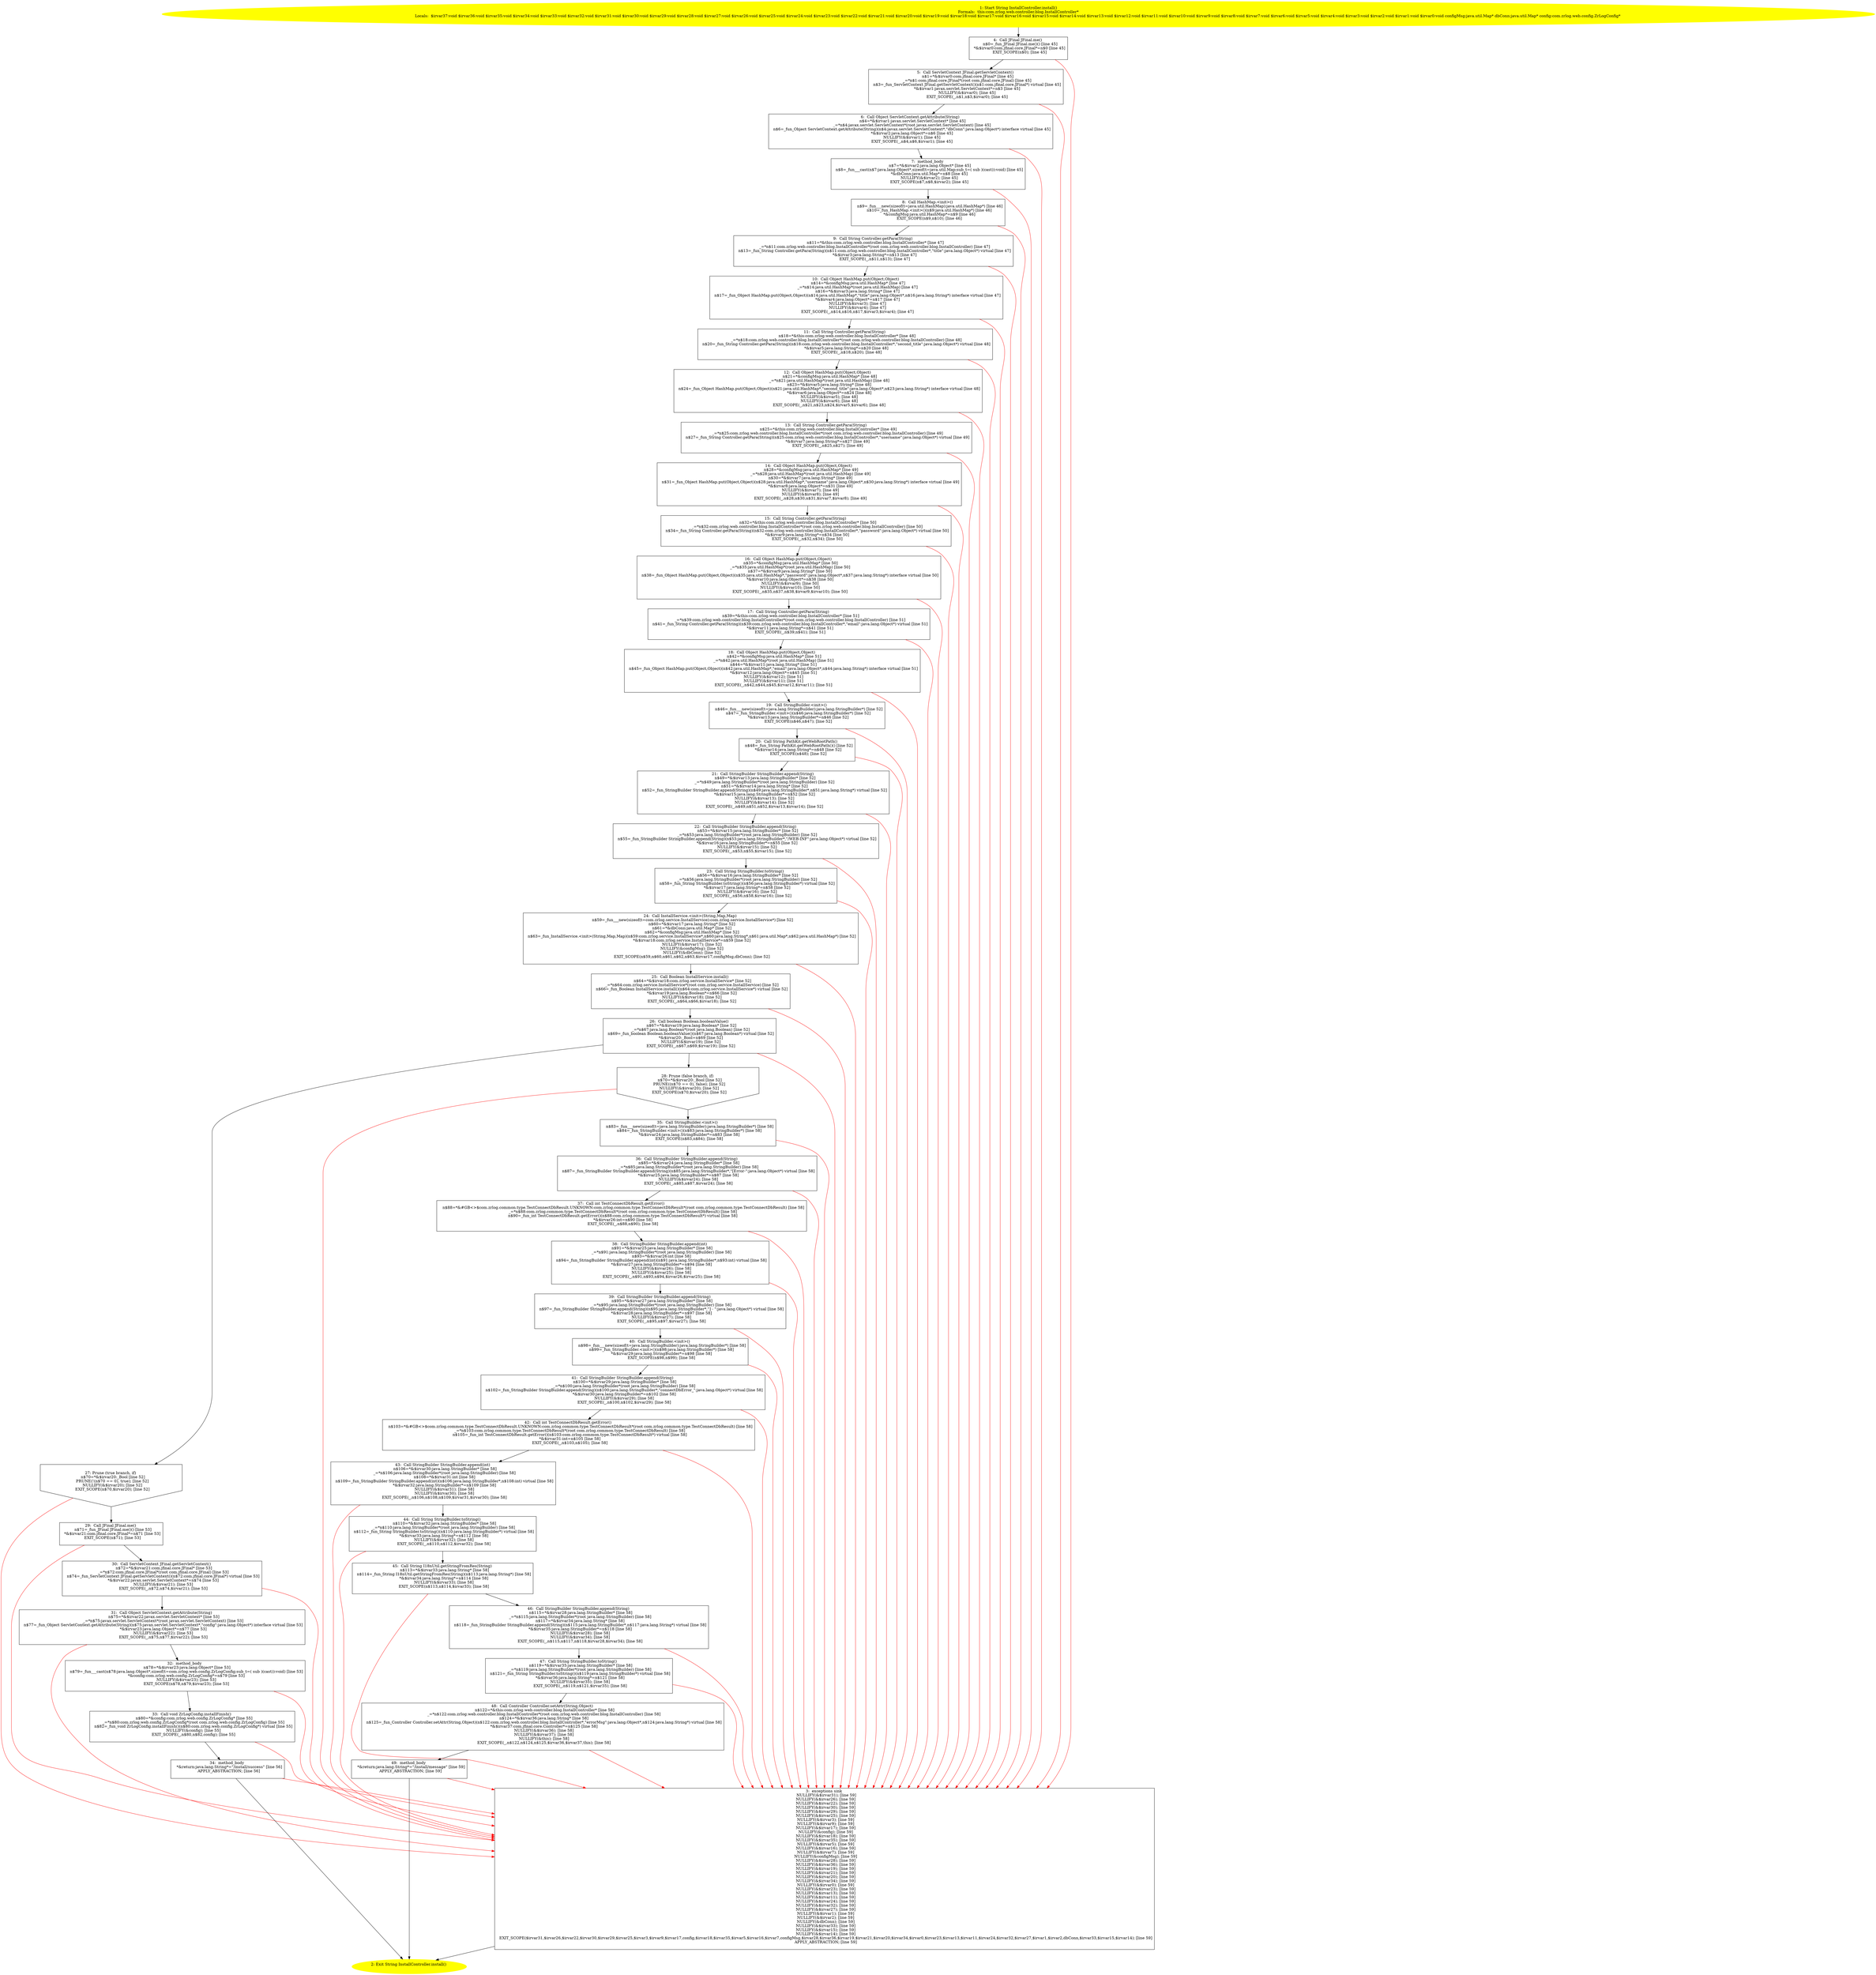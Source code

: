 /* @generated */
digraph cfg {
"com.zrlog.web.controller.blog.InstallController.install():java.lang.String.e76d3e5fa6f354d519e5ae490b0725e4_1" [label="1: Start String InstallController.install()\nFormals:  this:com.zrlog.web.controller.blog.InstallController*\nLocals:  $irvar37:void $irvar36:void $irvar35:void $irvar34:void $irvar33:void $irvar32:void $irvar31:void $irvar30:void $irvar29:void $irvar28:void $irvar27:void $irvar26:void $irvar25:void $irvar24:void $irvar23:void $irvar22:void $irvar21:void $irvar20:void $irvar19:void $irvar18:void $irvar17:void $irvar16:void $irvar15:void $irvar14:void $irvar13:void $irvar12:void $irvar11:void $irvar10:void $irvar9:void $irvar8:void $irvar7:void $irvar6:void $irvar5:void $irvar4:void $irvar3:void $irvar2:void $irvar1:void $irvar0:void configMsg:java.util.Map* dbConn:java.util.Map* config:com.zrlog.web.config.ZrLogConfig* \n  " color=yellow style=filled]
	

	 "com.zrlog.web.controller.blog.InstallController.install():java.lang.String.e76d3e5fa6f354d519e5ae490b0725e4_1" -> "com.zrlog.web.controller.blog.InstallController.install():java.lang.String.e76d3e5fa6f354d519e5ae490b0725e4_4" ;
"com.zrlog.web.controller.blog.InstallController.install():java.lang.String.e76d3e5fa6f354d519e5ae490b0725e4_2" [label="2: Exit String InstallController.install() \n  " color=yellow style=filled]
	

"com.zrlog.web.controller.blog.InstallController.install():java.lang.String.e76d3e5fa6f354d519e5ae490b0725e4_3" [label="3:  exceptions sink \n   NULLIFY(&$irvar31); [line 59]\n  NULLIFY(&$irvar26); [line 59]\n  NULLIFY(&$irvar22); [line 59]\n  NULLIFY(&$irvar30); [line 59]\n  NULLIFY(&$irvar29); [line 59]\n  NULLIFY(&$irvar25); [line 59]\n  NULLIFY(&$irvar3); [line 59]\n  NULLIFY(&$irvar9); [line 59]\n  NULLIFY(&$irvar17); [line 59]\n  NULLIFY(&config); [line 59]\n  NULLIFY(&$irvar18); [line 59]\n  NULLIFY(&$irvar35); [line 59]\n  NULLIFY(&$irvar5); [line 59]\n  NULLIFY(&$irvar16); [line 59]\n  NULLIFY(&$irvar7); [line 59]\n  NULLIFY(&configMsg); [line 59]\n  NULLIFY(&$irvar28); [line 59]\n  NULLIFY(&$irvar36); [line 59]\n  NULLIFY(&$irvar19); [line 59]\n  NULLIFY(&$irvar21); [line 59]\n  NULLIFY(&$irvar20); [line 59]\n  NULLIFY(&$irvar34); [line 59]\n  NULLIFY(&$irvar0); [line 59]\n  NULLIFY(&$irvar23); [line 59]\n  NULLIFY(&$irvar13); [line 59]\n  NULLIFY(&$irvar11); [line 59]\n  NULLIFY(&$irvar24); [line 59]\n  NULLIFY(&$irvar32); [line 59]\n  NULLIFY(&$irvar27); [line 59]\n  NULLIFY(&$irvar1); [line 59]\n  NULLIFY(&$irvar2); [line 59]\n  NULLIFY(&dbConn); [line 59]\n  NULLIFY(&$irvar33); [line 59]\n  NULLIFY(&$irvar15); [line 59]\n  NULLIFY(&$irvar14); [line 59]\n  EXIT_SCOPE($irvar31,$irvar26,$irvar22,$irvar30,$irvar29,$irvar25,$irvar3,$irvar9,$irvar17,config,$irvar18,$irvar35,$irvar5,$irvar16,$irvar7,configMsg,$irvar28,$irvar36,$irvar19,$irvar21,$irvar20,$irvar34,$irvar0,$irvar23,$irvar13,$irvar11,$irvar24,$irvar32,$irvar27,$irvar1,$irvar2,dbConn,$irvar33,$irvar15,$irvar14); [line 59]\n  APPLY_ABSTRACTION; [line 59]\n " shape="box"]
	

	 "com.zrlog.web.controller.blog.InstallController.install():java.lang.String.e76d3e5fa6f354d519e5ae490b0725e4_3" -> "com.zrlog.web.controller.blog.InstallController.install():java.lang.String.e76d3e5fa6f354d519e5ae490b0725e4_2" ;
"com.zrlog.web.controller.blog.InstallController.install():java.lang.String.e76d3e5fa6f354d519e5ae490b0725e4_4" [label="4:  Call JFinal JFinal.me() \n   n$0=_fun_JFinal JFinal.me()() [line 45]\n  *&$irvar0:com.jfinal.core.JFinal*=n$0 [line 45]\n  EXIT_SCOPE(n$0); [line 45]\n " shape="box"]
	

	 "com.zrlog.web.controller.blog.InstallController.install():java.lang.String.e76d3e5fa6f354d519e5ae490b0725e4_4" -> "com.zrlog.web.controller.blog.InstallController.install():java.lang.String.e76d3e5fa6f354d519e5ae490b0725e4_5" ;
	 "com.zrlog.web.controller.blog.InstallController.install():java.lang.String.e76d3e5fa6f354d519e5ae490b0725e4_4" -> "com.zrlog.web.controller.blog.InstallController.install():java.lang.String.e76d3e5fa6f354d519e5ae490b0725e4_3" [color="red" ];
"com.zrlog.web.controller.blog.InstallController.install():java.lang.String.e76d3e5fa6f354d519e5ae490b0725e4_5" [label="5:  Call ServletContext JFinal.getServletContext() \n   n$1=*&$irvar0:com.jfinal.core.JFinal* [line 45]\n  _=*n$1:com.jfinal.core.JFinal*(root com.jfinal.core.JFinal) [line 45]\n  n$3=_fun_ServletContext JFinal.getServletContext()(n$1:com.jfinal.core.JFinal*) virtual [line 45]\n  *&$irvar1:javax.servlet.ServletContext*=n$3 [line 45]\n  NULLIFY(&$irvar0); [line 45]\n  EXIT_SCOPE(_,n$1,n$3,$irvar0); [line 45]\n " shape="box"]
	

	 "com.zrlog.web.controller.blog.InstallController.install():java.lang.String.e76d3e5fa6f354d519e5ae490b0725e4_5" -> "com.zrlog.web.controller.blog.InstallController.install():java.lang.String.e76d3e5fa6f354d519e5ae490b0725e4_6" ;
	 "com.zrlog.web.controller.blog.InstallController.install():java.lang.String.e76d3e5fa6f354d519e5ae490b0725e4_5" -> "com.zrlog.web.controller.blog.InstallController.install():java.lang.String.e76d3e5fa6f354d519e5ae490b0725e4_3" [color="red" ];
"com.zrlog.web.controller.blog.InstallController.install():java.lang.String.e76d3e5fa6f354d519e5ae490b0725e4_6" [label="6:  Call Object ServletContext.getAttribute(String) \n   n$4=*&$irvar1:javax.servlet.ServletContext* [line 45]\n  _=*n$4:javax.servlet.ServletContext*(root javax.servlet.ServletContext) [line 45]\n  n$6=_fun_Object ServletContext.getAttribute(String)(n$4:javax.servlet.ServletContext*,\"dbConn\":java.lang.Object*) interface virtual [line 45]\n  *&$irvar2:java.lang.Object*=n$6 [line 45]\n  NULLIFY(&$irvar1); [line 45]\n  EXIT_SCOPE(_,n$4,n$6,$irvar1); [line 45]\n " shape="box"]
	

	 "com.zrlog.web.controller.blog.InstallController.install():java.lang.String.e76d3e5fa6f354d519e5ae490b0725e4_6" -> "com.zrlog.web.controller.blog.InstallController.install():java.lang.String.e76d3e5fa6f354d519e5ae490b0725e4_7" ;
	 "com.zrlog.web.controller.blog.InstallController.install():java.lang.String.e76d3e5fa6f354d519e5ae490b0725e4_6" -> "com.zrlog.web.controller.blog.InstallController.install():java.lang.String.e76d3e5fa6f354d519e5ae490b0725e4_3" [color="red" ];
"com.zrlog.web.controller.blog.InstallController.install():java.lang.String.e76d3e5fa6f354d519e5ae490b0725e4_7" [label="7:  method_body \n   n$7=*&$irvar2:java.lang.Object* [line 45]\n  n$8=_fun___cast(n$7:java.lang.Object*,sizeof(t=java.util.Map;sub_t=( sub )(cast)):void) [line 45]\n  *&dbConn:java.util.Map*=n$8 [line 45]\n  NULLIFY(&$irvar2); [line 45]\n  EXIT_SCOPE(n$7,n$8,$irvar2); [line 45]\n " shape="box"]
	

	 "com.zrlog.web.controller.blog.InstallController.install():java.lang.String.e76d3e5fa6f354d519e5ae490b0725e4_7" -> "com.zrlog.web.controller.blog.InstallController.install():java.lang.String.e76d3e5fa6f354d519e5ae490b0725e4_8" ;
	 "com.zrlog.web.controller.blog.InstallController.install():java.lang.String.e76d3e5fa6f354d519e5ae490b0725e4_7" -> "com.zrlog.web.controller.blog.InstallController.install():java.lang.String.e76d3e5fa6f354d519e5ae490b0725e4_3" [color="red" ];
"com.zrlog.web.controller.blog.InstallController.install():java.lang.String.e76d3e5fa6f354d519e5ae490b0725e4_8" [label="8:  Call HashMap.<init>() \n   n$9=_fun___new(sizeof(t=java.util.HashMap):java.util.HashMap*) [line 46]\n  n$10=_fun_HashMap.<init>()(n$9:java.util.HashMap*) [line 46]\n  *&configMsg:java.util.HashMap*=n$9 [line 46]\n  EXIT_SCOPE(n$9,n$10); [line 46]\n " shape="box"]
	

	 "com.zrlog.web.controller.blog.InstallController.install():java.lang.String.e76d3e5fa6f354d519e5ae490b0725e4_8" -> "com.zrlog.web.controller.blog.InstallController.install():java.lang.String.e76d3e5fa6f354d519e5ae490b0725e4_9" ;
	 "com.zrlog.web.controller.blog.InstallController.install():java.lang.String.e76d3e5fa6f354d519e5ae490b0725e4_8" -> "com.zrlog.web.controller.blog.InstallController.install():java.lang.String.e76d3e5fa6f354d519e5ae490b0725e4_3" [color="red" ];
"com.zrlog.web.controller.blog.InstallController.install():java.lang.String.e76d3e5fa6f354d519e5ae490b0725e4_9" [label="9:  Call String Controller.getPara(String) \n   n$11=*&this:com.zrlog.web.controller.blog.InstallController* [line 47]\n  _=*n$11:com.zrlog.web.controller.blog.InstallController*(root com.zrlog.web.controller.blog.InstallController) [line 47]\n  n$13=_fun_String Controller.getPara(String)(n$11:com.zrlog.web.controller.blog.InstallController*,\"title\":java.lang.Object*) virtual [line 47]\n  *&$irvar3:java.lang.String*=n$13 [line 47]\n  EXIT_SCOPE(_,n$11,n$13); [line 47]\n " shape="box"]
	

	 "com.zrlog.web.controller.blog.InstallController.install():java.lang.String.e76d3e5fa6f354d519e5ae490b0725e4_9" -> "com.zrlog.web.controller.blog.InstallController.install():java.lang.String.e76d3e5fa6f354d519e5ae490b0725e4_10" ;
	 "com.zrlog.web.controller.blog.InstallController.install():java.lang.String.e76d3e5fa6f354d519e5ae490b0725e4_9" -> "com.zrlog.web.controller.blog.InstallController.install():java.lang.String.e76d3e5fa6f354d519e5ae490b0725e4_3" [color="red" ];
"com.zrlog.web.controller.blog.InstallController.install():java.lang.String.e76d3e5fa6f354d519e5ae490b0725e4_10" [label="10:  Call Object HashMap.put(Object,Object) \n   n$14=*&configMsg:java.util.HashMap* [line 47]\n  _=*n$14:java.util.HashMap*(root java.util.HashMap) [line 47]\n  n$16=*&$irvar3:java.lang.String* [line 47]\n  n$17=_fun_Object HashMap.put(Object,Object)(n$14:java.util.HashMap*,\"title\":java.lang.Object*,n$16:java.lang.String*) interface virtual [line 47]\n  *&$irvar4:java.lang.Object*=n$17 [line 47]\n  NULLIFY(&$irvar3); [line 47]\n  NULLIFY(&$irvar4); [line 47]\n  EXIT_SCOPE(_,n$14,n$16,n$17,$irvar3,$irvar4); [line 47]\n " shape="box"]
	

	 "com.zrlog.web.controller.blog.InstallController.install():java.lang.String.e76d3e5fa6f354d519e5ae490b0725e4_10" -> "com.zrlog.web.controller.blog.InstallController.install():java.lang.String.e76d3e5fa6f354d519e5ae490b0725e4_11" ;
	 "com.zrlog.web.controller.blog.InstallController.install():java.lang.String.e76d3e5fa6f354d519e5ae490b0725e4_10" -> "com.zrlog.web.controller.blog.InstallController.install():java.lang.String.e76d3e5fa6f354d519e5ae490b0725e4_3" [color="red" ];
"com.zrlog.web.controller.blog.InstallController.install():java.lang.String.e76d3e5fa6f354d519e5ae490b0725e4_11" [label="11:  Call String Controller.getPara(String) \n   n$18=*&this:com.zrlog.web.controller.blog.InstallController* [line 48]\n  _=*n$18:com.zrlog.web.controller.blog.InstallController*(root com.zrlog.web.controller.blog.InstallController) [line 48]\n  n$20=_fun_String Controller.getPara(String)(n$18:com.zrlog.web.controller.blog.InstallController*,\"second_title\":java.lang.Object*) virtual [line 48]\n  *&$irvar5:java.lang.String*=n$20 [line 48]\n  EXIT_SCOPE(_,n$18,n$20); [line 48]\n " shape="box"]
	

	 "com.zrlog.web.controller.blog.InstallController.install():java.lang.String.e76d3e5fa6f354d519e5ae490b0725e4_11" -> "com.zrlog.web.controller.blog.InstallController.install():java.lang.String.e76d3e5fa6f354d519e5ae490b0725e4_12" ;
	 "com.zrlog.web.controller.blog.InstallController.install():java.lang.String.e76d3e5fa6f354d519e5ae490b0725e4_11" -> "com.zrlog.web.controller.blog.InstallController.install():java.lang.String.e76d3e5fa6f354d519e5ae490b0725e4_3" [color="red" ];
"com.zrlog.web.controller.blog.InstallController.install():java.lang.String.e76d3e5fa6f354d519e5ae490b0725e4_12" [label="12:  Call Object HashMap.put(Object,Object) \n   n$21=*&configMsg:java.util.HashMap* [line 48]\n  _=*n$21:java.util.HashMap*(root java.util.HashMap) [line 48]\n  n$23=*&$irvar5:java.lang.String* [line 48]\n  n$24=_fun_Object HashMap.put(Object,Object)(n$21:java.util.HashMap*,\"second_title\":java.lang.Object*,n$23:java.lang.String*) interface virtual [line 48]\n  *&$irvar6:java.lang.Object*=n$24 [line 48]\n  NULLIFY(&$irvar5); [line 48]\n  NULLIFY(&$irvar6); [line 48]\n  EXIT_SCOPE(_,n$21,n$23,n$24,$irvar5,$irvar6); [line 48]\n " shape="box"]
	

	 "com.zrlog.web.controller.blog.InstallController.install():java.lang.String.e76d3e5fa6f354d519e5ae490b0725e4_12" -> "com.zrlog.web.controller.blog.InstallController.install():java.lang.String.e76d3e5fa6f354d519e5ae490b0725e4_13" ;
	 "com.zrlog.web.controller.blog.InstallController.install():java.lang.String.e76d3e5fa6f354d519e5ae490b0725e4_12" -> "com.zrlog.web.controller.blog.InstallController.install():java.lang.String.e76d3e5fa6f354d519e5ae490b0725e4_3" [color="red" ];
"com.zrlog.web.controller.blog.InstallController.install():java.lang.String.e76d3e5fa6f354d519e5ae490b0725e4_13" [label="13:  Call String Controller.getPara(String) \n   n$25=*&this:com.zrlog.web.controller.blog.InstallController* [line 49]\n  _=*n$25:com.zrlog.web.controller.blog.InstallController*(root com.zrlog.web.controller.blog.InstallController) [line 49]\n  n$27=_fun_String Controller.getPara(String)(n$25:com.zrlog.web.controller.blog.InstallController*,\"username\":java.lang.Object*) virtual [line 49]\n  *&$irvar7:java.lang.String*=n$27 [line 49]\n  EXIT_SCOPE(_,n$25,n$27); [line 49]\n " shape="box"]
	

	 "com.zrlog.web.controller.blog.InstallController.install():java.lang.String.e76d3e5fa6f354d519e5ae490b0725e4_13" -> "com.zrlog.web.controller.blog.InstallController.install():java.lang.String.e76d3e5fa6f354d519e5ae490b0725e4_14" ;
	 "com.zrlog.web.controller.blog.InstallController.install():java.lang.String.e76d3e5fa6f354d519e5ae490b0725e4_13" -> "com.zrlog.web.controller.blog.InstallController.install():java.lang.String.e76d3e5fa6f354d519e5ae490b0725e4_3" [color="red" ];
"com.zrlog.web.controller.blog.InstallController.install():java.lang.String.e76d3e5fa6f354d519e5ae490b0725e4_14" [label="14:  Call Object HashMap.put(Object,Object) \n   n$28=*&configMsg:java.util.HashMap* [line 49]\n  _=*n$28:java.util.HashMap*(root java.util.HashMap) [line 49]\n  n$30=*&$irvar7:java.lang.String* [line 49]\n  n$31=_fun_Object HashMap.put(Object,Object)(n$28:java.util.HashMap*,\"username\":java.lang.Object*,n$30:java.lang.String*) interface virtual [line 49]\n  *&$irvar8:java.lang.Object*=n$31 [line 49]\n  NULLIFY(&$irvar7); [line 49]\n  NULLIFY(&$irvar8); [line 49]\n  EXIT_SCOPE(_,n$28,n$30,n$31,$irvar7,$irvar8); [line 49]\n " shape="box"]
	

	 "com.zrlog.web.controller.blog.InstallController.install():java.lang.String.e76d3e5fa6f354d519e5ae490b0725e4_14" -> "com.zrlog.web.controller.blog.InstallController.install():java.lang.String.e76d3e5fa6f354d519e5ae490b0725e4_15" ;
	 "com.zrlog.web.controller.blog.InstallController.install():java.lang.String.e76d3e5fa6f354d519e5ae490b0725e4_14" -> "com.zrlog.web.controller.blog.InstallController.install():java.lang.String.e76d3e5fa6f354d519e5ae490b0725e4_3" [color="red" ];
"com.zrlog.web.controller.blog.InstallController.install():java.lang.String.e76d3e5fa6f354d519e5ae490b0725e4_15" [label="15:  Call String Controller.getPara(String) \n   n$32=*&this:com.zrlog.web.controller.blog.InstallController* [line 50]\n  _=*n$32:com.zrlog.web.controller.blog.InstallController*(root com.zrlog.web.controller.blog.InstallController) [line 50]\n  n$34=_fun_String Controller.getPara(String)(n$32:com.zrlog.web.controller.blog.InstallController*,\"password\":java.lang.Object*) virtual [line 50]\n  *&$irvar9:java.lang.String*=n$34 [line 50]\n  EXIT_SCOPE(_,n$32,n$34); [line 50]\n " shape="box"]
	

	 "com.zrlog.web.controller.blog.InstallController.install():java.lang.String.e76d3e5fa6f354d519e5ae490b0725e4_15" -> "com.zrlog.web.controller.blog.InstallController.install():java.lang.String.e76d3e5fa6f354d519e5ae490b0725e4_16" ;
	 "com.zrlog.web.controller.blog.InstallController.install():java.lang.String.e76d3e5fa6f354d519e5ae490b0725e4_15" -> "com.zrlog.web.controller.blog.InstallController.install():java.lang.String.e76d3e5fa6f354d519e5ae490b0725e4_3" [color="red" ];
"com.zrlog.web.controller.blog.InstallController.install():java.lang.String.e76d3e5fa6f354d519e5ae490b0725e4_16" [label="16:  Call Object HashMap.put(Object,Object) \n   n$35=*&configMsg:java.util.HashMap* [line 50]\n  _=*n$35:java.util.HashMap*(root java.util.HashMap) [line 50]\n  n$37=*&$irvar9:java.lang.String* [line 50]\n  n$38=_fun_Object HashMap.put(Object,Object)(n$35:java.util.HashMap*,\"password\":java.lang.Object*,n$37:java.lang.String*) interface virtual [line 50]\n  *&$irvar10:java.lang.Object*=n$38 [line 50]\n  NULLIFY(&$irvar9); [line 50]\n  NULLIFY(&$irvar10); [line 50]\n  EXIT_SCOPE(_,n$35,n$37,n$38,$irvar9,$irvar10); [line 50]\n " shape="box"]
	

	 "com.zrlog.web.controller.blog.InstallController.install():java.lang.String.e76d3e5fa6f354d519e5ae490b0725e4_16" -> "com.zrlog.web.controller.blog.InstallController.install():java.lang.String.e76d3e5fa6f354d519e5ae490b0725e4_17" ;
	 "com.zrlog.web.controller.blog.InstallController.install():java.lang.String.e76d3e5fa6f354d519e5ae490b0725e4_16" -> "com.zrlog.web.controller.blog.InstallController.install():java.lang.String.e76d3e5fa6f354d519e5ae490b0725e4_3" [color="red" ];
"com.zrlog.web.controller.blog.InstallController.install():java.lang.String.e76d3e5fa6f354d519e5ae490b0725e4_17" [label="17:  Call String Controller.getPara(String) \n   n$39=*&this:com.zrlog.web.controller.blog.InstallController* [line 51]\n  _=*n$39:com.zrlog.web.controller.blog.InstallController*(root com.zrlog.web.controller.blog.InstallController) [line 51]\n  n$41=_fun_String Controller.getPara(String)(n$39:com.zrlog.web.controller.blog.InstallController*,\"email\":java.lang.Object*) virtual [line 51]\n  *&$irvar11:java.lang.String*=n$41 [line 51]\n  EXIT_SCOPE(_,n$39,n$41); [line 51]\n " shape="box"]
	

	 "com.zrlog.web.controller.blog.InstallController.install():java.lang.String.e76d3e5fa6f354d519e5ae490b0725e4_17" -> "com.zrlog.web.controller.blog.InstallController.install():java.lang.String.e76d3e5fa6f354d519e5ae490b0725e4_18" ;
	 "com.zrlog.web.controller.blog.InstallController.install():java.lang.String.e76d3e5fa6f354d519e5ae490b0725e4_17" -> "com.zrlog.web.controller.blog.InstallController.install():java.lang.String.e76d3e5fa6f354d519e5ae490b0725e4_3" [color="red" ];
"com.zrlog.web.controller.blog.InstallController.install():java.lang.String.e76d3e5fa6f354d519e5ae490b0725e4_18" [label="18:  Call Object HashMap.put(Object,Object) \n   n$42=*&configMsg:java.util.HashMap* [line 51]\n  _=*n$42:java.util.HashMap*(root java.util.HashMap) [line 51]\n  n$44=*&$irvar11:java.lang.String* [line 51]\n  n$45=_fun_Object HashMap.put(Object,Object)(n$42:java.util.HashMap*,\"email\":java.lang.Object*,n$44:java.lang.String*) interface virtual [line 51]\n  *&$irvar12:java.lang.Object*=n$45 [line 51]\n  NULLIFY(&$irvar12); [line 51]\n  NULLIFY(&$irvar11); [line 51]\n  EXIT_SCOPE(_,n$42,n$44,n$45,$irvar12,$irvar11); [line 51]\n " shape="box"]
	

	 "com.zrlog.web.controller.blog.InstallController.install():java.lang.String.e76d3e5fa6f354d519e5ae490b0725e4_18" -> "com.zrlog.web.controller.blog.InstallController.install():java.lang.String.e76d3e5fa6f354d519e5ae490b0725e4_19" ;
	 "com.zrlog.web.controller.blog.InstallController.install():java.lang.String.e76d3e5fa6f354d519e5ae490b0725e4_18" -> "com.zrlog.web.controller.blog.InstallController.install():java.lang.String.e76d3e5fa6f354d519e5ae490b0725e4_3" [color="red" ];
"com.zrlog.web.controller.blog.InstallController.install():java.lang.String.e76d3e5fa6f354d519e5ae490b0725e4_19" [label="19:  Call StringBuilder.<init>() \n   n$46=_fun___new(sizeof(t=java.lang.StringBuilder):java.lang.StringBuilder*) [line 52]\n  n$47=_fun_StringBuilder.<init>()(n$46:java.lang.StringBuilder*) [line 52]\n  *&$irvar13:java.lang.StringBuilder*=n$46 [line 52]\n  EXIT_SCOPE(n$46,n$47); [line 52]\n " shape="box"]
	

	 "com.zrlog.web.controller.blog.InstallController.install():java.lang.String.e76d3e5fa6f354d519e5ae490b0725e4_19" -> "com.zrlog.web.controller.blog.InstallController.install():java.lang.String.e76d3e5fa6f354d519e5ae490b0725e4_20" ;
	 "com.zrlog.web.controller.blog.InstallController.install():java.lang.String.e76d3e5fa6f354d519e5ae490b0725e4_19" -> "com.zrlog.web.controller.blog.InstallController.install():java.lang.String.e76d3e5fa6f354d519e5ae490b0725e4_3" [color="red" ];
"com.zrlog.web.controller.blog.InstallController.install():java.lang.String.e76d3e5fa6f354d519e5ae490b0725e4_20" [label="20:  Call String PathKit.getWebRootPath() \n   n$48=_fun_String PathKit.getWebRootPath()() [line 52]\n  *&$irvar14:java.lang.String*=n$48 [line 52]\n  EXIT_SCOPE(n$48); [line 52]\n " shape="box"]
	

	 "com.zrlog.web.controller.blog.InstallController.install():java.lang.String.e76d3e5fa6f354d519e5ae490b0725e4_20" -> "com.zrlog.web.controller.blog.InstallController.install():java.lang.String.e76d3e5fa6f354d519e5ae490b0725e4_21" ;
	 "com.zrlog.web.controller.blog.InstallController.install():java.lang.String.e76d3e5fa6f354d519e5ae490b0725e4_20" -> "com.zrlog.web.controller.blog.InstallController.install():java.lang.String.e76d3e5fa6f354d519e5ae490b0725e4_3" [color="red" ];
"com.zrlog.web.controller.blog.InstallController.install():java.lang.String.e76d3e5fa6f354d519e5ae490b0725e4_21" [label="21:  Call StringBuilder StringBuilder.append(String) \n   n$49=*&$irvar13:java.lang.StringBuilder* [line 52]\n  _=*n$49:java.lang.StringBuilder*(root java.lang.StringBuilder) [line 52]\n  n$51=*&$irvar14:java.lang.String* [line 52]\n  n$52=_fun_StringBuilder StringBuilder.append(String)(n$49:java.lang.StringBuilder*,n$51:java.lang.String*) virtual [line 52]\n  *&$irvar15:java.lang.StringBuilder*=n$52 [line 52]\n  NULLIFY(&$irvar13); [line 52]\n  NULLIFY(&$irvar14); [line 52]\n  EXIT_SCOPE(_,n$49,n$51,n$52,$irvar13,$irvar14); [line 52]\n " shape="box"]
	

	 "com.zrlog.web.controller.blog.InstallController.install():java.lang.String.e76d3e5fa6f354d519e5ae490b0725e4_21" -> "com.zrlog.web.controller.blog.InstallController.install():java.lang.String.e76d3e5fa6f354d519e5ae490b0725e4_22" ;
	 "com.zrlog.web.controller.blog.InstallController.install():java.lang.String.e76d3e5fa6f354d519e5ae490b0725e4_21" -> "com.zrlog.web.controller.blog.InstallController.install():java.lang.String.e76d3e5fa6f354d519e5ae490b0725e4_3" [color="red" ];
"com.zrlog.web.controller.blog.InstallController.install():java.lang.String.e76d3e5fa6f354d519e5ae490b0725e4_22" [label="22:  Call StringBuilder StringBuilder.append(String) \n   n$53=*&$irvar15:java.lang.StringBuilder* [line 52]\n  _=*n$53:java.lang.StringBuilder*(root java.lang.StringBuilder) [line 52]\n  n$55=_fun_StringBuilder StringBuilder.append(String)(n$53:java.lang.StringBuilder*,\"/WEB-INF\":java.lang.Object*) virtual [line 52]\n  *&$irvar16:java.lang.StringBuilder*=n$55 [line 52]\n  NULLIFY(&$irvar15); [line 52]\n  EXIT_SCOPE(_,n$53,n$55,$irvar15); [line 52]\n " shape="box"]
	

	 "com.zrlog.web.controller.blog.InstallController.install():java.lang.String.e76d3e5fa6f354d519e5ae490b0725e4_22" -> "com.zrlog.web.controller.blog.InstallController.install():java.lang.String.e76d3e5fa6f354d519e5ae490b0725e4_23" ;
	 "com.zrlog.web.controller.blog.InstallController.install():java.lang.String.e76d3e5fa6f354d519e5ae490b0725e4_22" -> "com.zrlog.web.controller.blog.InstallController.install():java.lang.String.e76d3e5fa6f354d519e5ae490b0725e4_3" [color="red" ];
"com.zrlog.web.controller.blog.InstallController.install():java.lang.String.e76d3e5fa6f354d519e5ae490b0725e4_23" [label="23:  Call String StringBuilder.toString() \n   n$56=*&$irvar16:java.lang.StringBuilder* [line 52]\n  _=*n$56:java.lang.StringBuilder*(root java.lang.StringBuilder) [line 52]\n  n$58=_fun_String StringBuilder.toString()(n$56:java.lang.StringBuilder*) virtual [line 52]\n  *&$irvar17:java.lang.String*=n$58 [line 52]\n  NULLIFY(&$irvar16); [line 52]\n  EXIT_SCOPE(_,n$56,n$58,$irvar16); [line 52]\n " shape="box"]
	

	 "com.zrlog.web.controller.blog.InstallController.install():java.lang.String.e76d3e5fa6f354d519e5ae490b0725e4_23" -> "com.zrlog.web.controller.blog.InstallController.install():java.lang.String.e76d3e5fa6f354d519e5ae490b0725e4_24" ;
	 "com.zrlog.web.controller.blog.InstallController.install():java.lang.String.e76d3e5fa6f354d519e5ae490b0725e4_23" -> "com.zrlog.web.controller.blog.InstallController.install():java.lang.String.e76d3e5fa6f354d519e5ae490b0725e4_3" [color="red" ];
"com.zrlog.web.controller.blog.InstallController.install():java.lang.String.e76d3e5fa6f354d519e5ae490b0725e4_24" [label="24:  Call InstallService.<init>(String,Map,Map) \n   n$59=_fun___new(sizeof(t=com.zrlog.service.InstallService):com.zrlog.service.InstallService*) [line 52]\n  n$60=*&$irvar17:java.lang.String* [line 52]\n  n$61=*&dbConn:java.util.Map* [line 52]\n  n$62=*&configMsg:java.util.HashMap* [line 52]\n  n$63=_fun_InstallService.<init>(String,Map,Map)(n$59:com.zrlog.service.InstallService*,n$60:java.lang.String*,n$61:java.util.Map*,n$62:java.util.HashMap*) [line 52]\n  *&$irvar18:com.zrlog.service.InstallService*=n$59 [line 52]\n  NULLIFY(&$irvar17); [line 52]\n  NULLIFY(&configMsg); [line 52]\n  NULLIFY(&dbConn); [line 52]\n  EXIT_SCOPE(n$59,n$60,n$61,n$62,n$63,$irvar17,configMsg,dbConn); [line 52]\n " shape="box"]
	

	 "com.zrlog.web.controller.blog.InstallController.install():java.lang.String.e76d3e5fa6f354d519e5ae490b0725e4_24" -> "com.zrlog.web.controller.blog.InstallController.install():java.lang.String.e76d3e5fa6f354d519e5ae490b0725e4_25" ;
	 "com.zrlog.web.controller.blog.InstallController.install():java.lang.String.e76d3e5fa6f354d519e5ae490b0725e4_24" -> "com.zrlog.web.controller.blog.InstallController.install():java.lang.String.e76d3e5fa6f354d519e5ae490b0725e4_3" [color="red" ];
"com.zrlog.web.controller.blog.InstallController.install():java.lang.String.e76d3e5fa6f354d519e5ae490b0725e4_25" [label="25:  Call Boolean InstallService.install() \n   n$64=*&$irvar18:com.zrlog.service.InstallService* [line 52]\n  _=*n$64:com.zrlog.service.InstallService*(root com.zrlog.service.InstallService) [line 52]\n  n$66=_fun_Boolean InstallService.install()(n$64:com.zrlog.service.InstallService*) virtual [line 52]\n  *&$irvar19:java.lang.Boolean*=n$66 [line 52]\n  NULLIFY(&$irvar18); [line 52]\n  EXIT_SCOPE(_,n$64,n$66,$irvar18); [line 52]\n " shape="box"]
	

	 "com.zrlog.web.controller.blog.InstallController.install():java.lang.String.e76d3e5fa6f354d519e5ae490b0725e4_25" -> "com.zrlog.web.controller.blog.InstallController.install():java.lang.String.e76d3e5fa6f354d519e5ae490b0725e4_26" ;
	 "com.zrlog.web.controller.blog.InstallController.install():java.lang.String.e76d3e5fa6f354d519e5ae490b0725e4_25" -> "com.zrlog.web.controller.blog.InstallController.install():java.lang.String.e76d3e5fa6f354d519e5ae490b0725e4_3" [color="red" ];
"com.zrlog.web.controller.blog.InstallController.install():java.lang.String.e76d3e5fa6f354d519e5ae490b0725e4_26" [label="26:  Call boolean Boolean.booleanValue() \n   n$67=*&$irvar19:java.lang.Boolean* [line 52]\n  _=*n$67:java.lang.Boolean*(root java.lang.Boolean) [line 52]\n  n$69=_fun_boolean Boolean.booleanValue()(n$67:java.lang.Boolean*) virtual [line 52]\n  *&$irvar20:_Bool=n$69 [line 52]\n  NULLIFY(&$irvar19); [line 52]\n  EXIT_SCOPE(_,n$67,n$69,$irvar19); [line 52]\n " shape="box"]
	

	 "com.zrlog.web.controller.blog.InstallController.install():java.lang.String.e76d3e5fa6f354d519e5ae490b0725e4_26" -> "com.zrlog.web.controller.blog.InstallController.install():java.lang.String.e76d3e5fa6f354d519e5ae490b0725e4_27" ;
	 "com.zrlog.web.controller.blog.InstallController.install():java.lang.String.e76d3e5fa6f354d519e5ae490b0725e4_26" -> "com.zrlog.web.controller.blog.InstallController.install():java.lang.String.e76d3e5fa6f354d519e5ae490b0725e4_28" ;
	 "com.zrlog.web.controller.blog.InstallController.install():java.lang.String.e76d3e5fa6f354d519e5ae490b0725e4_26" -> "com.zrlog.web.controller.blog.InstallController.install():java.lang.String.e76d3e5fa6f354d519e5ae490b0725e4_3" [color="red" ];
"com.zrlog.web.controller.blog.InstallController.install():java.lang.String.e76d3e5fa6f354d519e5ae490b0725e4_27" [label="27: Prune (true branch, if) \n   n$70=*&$irvar20:_Bool [line 52]\n  PRUNE(!(n$70 == 0), true); [line 52]\n  NULLIFY(&$irvar20); [line 52]\n  EXIT_SCOPE(n$70,$irvar20); [line 52]\n " shape="invhouse"]
	

	 "com.zrlog.web.controller.blog.InstallController.install():java.lang.String.e76d3e5fa6f354d519e5ae490b0725e4_27" -> "com.zrlog.web.controller.blog.InstallController.install():java.lang.String.e76d3e5fa6f354d519e5ae490b0725e4_29" ;
	 "com.zrlog.web.controller.blog.InstallController.install():java.lang.String.e76d3e5fa6f354d519e5ae490b0725e4_27" -> "com.zrlog.web.controller.blog.InstallController.install():java.lang.String.e76d3e5fa6f354d519e5ae490b0725e4_3" [color="red" ];
"com.zrlog.web.controller.blog.InstallController.install():java.lang.String.e76d3e5fa6f354d519e5ae490b0725e4_28" [label="28: Prune (false branch, if) \n   n$70=*&$irvar20:_Bool [line 52]\n  PRUNE((n$70 == 0), false); [line 52]\n  NULLIFY(&$irvar20); [line 52]\n  EXIT_SCOPE(n$70,$irvar20); [line 52]\n " shape="invhouse"]
	

	 "com.zrlog.web.controller.blog.InstallController.install():java.lang.String.e76d3e5fa6f354d519e5ae490b0725e4_28" -> "com.zrlog.web.controller.blog.InstallController.install():java.lang.String.e76d3e5fa6f354d519e5ae490b0725e4_35" ;
	 "com.zrlog.web.controller.blog.InstallController.install():java.lang.String.e76d3e5fa6f354d519e5ae490b0725e4_28" -> "com.zrlog.web.controller.blog.InstallController.install():java.lang.String.e76d3e5fa6f354d519e5ae490b0725e4_3" [color="red" ];
"com.zrlog.web.controller.blog.InstallController.install():java.lang.String.e76d3e5fa6f354d519e5ae490b0725e4_29" [label="29:  Call JFinal JFinal.me() \n   n$71=_fun_JFinal JFinal.me()() [line 53]\n  *&$irvar21:com.jfinal.core.JFinal*=n$71 [line 53]\n  EXIT_SCOPE(n$71); [line 53]\n " shape="box"]
	

	 "com.zrlog.web.controller.blog.InstallController.install():java.lang.String.e76d3e5fa6f354d519e5ae490b0725e4_29" -> "com.zrlog.web.controller.blog.InstallController.install():java.lang.String.e76d3e5fa6f354d519e5ae490b0725e4_30" ;
	 "com.zrlog.web.controller.blog.InstallController.install():java.lang.String.e76d3e5fa6f354d519e5ae490b0725e4_29" -> "com.zrlog.web.controller.blog.InstallController.install():java.lang.String.e76d3e5fa6f354d519e5ae490b0725e4_3" [color="red" ];
"com.zrlog.web.controller.blog.InstallController.install():java.lang.String.e76d3e5fa6f354d519e5ae490b0725e4_30" [label="30:  Call ServletContext JFinal.getServletContext() \n   n$72=*&$irvar21:com.jfinal.core.JFinal* [line 53]\n  _=*n$72:com.jfinal.core.JFinal*(root com.jfinal.core.JFinal) [line 53]\n  n$74=_fun_ServletContext JFinal.getServletContext()(n$72:com.jfinal.core.JFinal*) virtual [line 53]\n  *&$irvar22:javax.servlet.ServletContext*=n$74 [line 53]\n  NULLIFY(&$irvar21); [line 53]\n  EXIT_SCOPE(_,n$72,n$74,$irvar21); [line 53]\n " shape="box"]
	

	 "com.zrlog.web.controller.blog.InstallController.install():java.lang.String.e76d3e5fa6f354d519e5ae490b0725e4_30" -> "com.zrlog.web.controller.blog.InstallController.install():java.lang.String.e76d3e5fa6f354d519e5ae490b0725e4_31" ;
	 "com.zrlog.web.controller.blog.InstallController.install():java.lang.String.e76d3e5fa6f354d519e5ae490b0725e4_30" -> "com.zrlog.web.controller.blog.InstallController.install():java.lang.String.e76d3e5fa6f354d519e5ae490b0725e4_3" [color="red" ];
"com.zrlog.web.controller.blog.InstallController.install():java.lang.String.e76d3e5fa6f354d519e5ae490b0725e4_31" [label="31:  Call Object ServletContext.getAttribute(String) \n   n$75=*&$irvar22:javax.servlet.ServletContext* [line 53]\n  _=*n$75:javax.servlet.ServletContext*(root javax.servlet.ServletContext) [line 53]\n  n$77=_fun_Object ServletContext.getAttribute(String)(n$75:javax.servlet.ServletContext*,\"config\":java.lang.Object*) interface virtual [line 53]\n  *&$irvar23:java.lang.Object*=n$77 [line 53]\n  NULLIFY(&$irvar22); [line 53]\n  EXIT_SCOPE(_,n$75,n$77,$irvar22); [line 53]\n " shape="box"]
	

	 "com.zrlog.web.controller.blog.InstallController.install():java.lang.String.e76d3e5fa6f354d519e5ae490b0725e4_31" -> "com.zrlog.web.controller.blog.InstallController.install():java.lang.String.e76d3e5fa6f354d519e5ae490b0725e4_32" ;
	 "com.zrlog.web.controller.blog.InstallController.install():java.lang.String.e76d3e5fa6f354d519e5ae490b0725e4_31" -> "com.zrlog.web.controller.blog.InstallController.install():java.lang.String.e76d3e5fa6f354d519e5ae490b0725e4_3" [color="red" ];
"com.zrlog.web.controller.blog.InstallController.install():java.lang.String.e76d3e5fa6f354d519e5ae490b0725e4_32" [label="32:  method_body \n   n$78=*&$irvar23:java.lang.Object* [line 53]\n  n$79=_fun___cast(n$78:java.lang.Object*,sizeof(t=com.zrlog.web.config.ZrLogConfig;sub_t=( sub )(cast)):void) [line 53]\n  *&config:com.zrlog.web.config.ZrLogConfig*=n$79 [line 53]\n  NULLIFY(&$irvar23); [line 53]\n  EXIT_SCOPE(n$78,n$79,$irvar23); [line 53]\n " shape="box"]
	

	 "com.zrlog.web.controller.blog.InstallController.install():java.lang.String.e76d3e5fa6f354d519e5ae490b0725e4_32" -> "com.zrlog.web.controller.blog.InstallController.install():java.lang.String.e76d3e5fa6f354d519e5ae490b0725e4_33" ;
	 "com.zrlog.web.controller.blog.InstallController.install():java.lang.String.e76d3e5fa6f354d519e5ae490b0725e4_32" -> "com.zrlog.web.controller.blog.InstallController.install():java.lang.String.e76d3e5fa6f354d519e5ae490b0725e4_3" [color="red" ];
"com.zrlog.web.controller.blog.InstallController.install():java.lang.String.e76d3e5fa6f354d519e5ae490b0725e4_33" [label="33:  Call void ZrLogConfig.installFinish() \n   n$80=*&config:com.zrlog.web.config.ZrLogConfig* [line 55]\n  _=*n$80:com.zrlog.web.config.ZrLogConfig*(root com.zrlog.web.config.ZrLogConfig) [line 55]\n  n$82=_fun_void ZrLogConfig.installFinish()(n$80:com.zrlog.web.config.ZrLogConfig*) virtual [line 55]\n  NULLIFY(&config); [line 55]\n  EXIT_SCOPE(_,n$80,n$82,config); [line 55]\n " shape="box"]
	

	 "com.zrlog.web.controller.blog.InstallController.install():java.lang.String.e76d3e5fa6f354d519e5ae490b0725e4_33" -> "com.zrlog.web.controller.blog.InstallController.install():java.lang.String.e76d3e5fa6f354d519e5ae490b0725e4_34" ;
	 "com.zrlog.web.controller.blog.InstallController.install():java.lang.String.e76d3e5fa6f354d519e5ae490b0725e4_33" -> "com.zrlog.web.controller.blog.InstallController.install():java.lang.String.e76d3e5fa6f354d519e5ae490b0725e4_3" [color="red" ];
"com.zrlog.web.controller.blog.InstallController.install():java.lang.String.e76d3e5fa6f354d519e5ae490b0725e4_34" [label="34:  method_body \n   *&return:java.lang.String*=\"/install/success\" [line 56]\n  APPLY_ABSTRACTION; [line 56]\n " shape="box"]
	

	 "com.zrlog.web.controller.blog.InstallController.install():java.lang.String.e76d3e5fa6f354d519e5ae490b0725e4_34" -> "com.zrlog.web.controller.blog.InstallController.install():java.lang.String.e76d3e5fa6f354d519e5ae490b0725e4_2" ;
	 "com.zrlog.web.controller.blog.InstallController.install():java.lang.String.e76d3e5fa6f354d519e5ae490b0725e4_34" -> "com.zrlog.web.controller.blog.InstallController.install():java.lang.String.e76d3e5fa6f354d519e5ae490b0725e4_3" [color="red" ];
"com.zrlog.web.controller.blog.InstallController.install():java.lang.String.e76d3e5fa6f354d519e5ae490b0725e4_35" [label="35:  Call StringBuilder.<init>() \n   n$83=_fun___new(sizeof(t=java.lang.StringBuilder):java.lang.StringBuilder*) [line 58]\n  n$84=_fun_StringBuilder.<init>()(n$83:java.lang.StringBuilder*) [line 58]\n  *&$irvar24:java.lang.StringBuilder*=n$83 [line 58]\n  EXIT_SCOPE(n$83,n$84); [line 58]\n " shape="box"]
	

	 "com.zrlog.web.controller.blog.InstallController.install():java.lang.String.e76d3e5fa6f354d519e5ae490b0725e4_35" -> "com.zrlog.web.controller.blog.InstallController.install():java.lang.String.e76d3e5fa6f354d519e5ae490b0725e4_36" ;
	 "com.zrlog.web.controller.blog.InstallController.install():java.lang.String.e76d3e5fa6f354d519e5ae490b0725e4_35" -> "com.zrlog.web.controller.blog.InstallController.install():java.lang.String.e76d3e5fa6f354d519e5ae490b0725e4_3" [color="red" ];
"com.zrlog.web.controller.blog.InstallController.install():java.lang.String.e76d3e5fa6f354d519e5ae490b0725e4_36" [label="36:  Call StringBuilder StringBuilder.append(String) \n   n$85=*&$irvar24:java.lang.StringBuilder* [line 58]\n  _=*n$85:java.lang.StringBuilder*(root java.lang.StringBuilder) [line 58]\n  n$87=_fun_StringBuilder StringBuilder.append(String)(n$85:java.lang.StringBuilder*,\"[Error-\":java.lang.Object*) virtual [line 58]\n  *&$irvar25:java.lang.StringBuilder*=n$87 [line 58]\n  NULLIFY(&$irvar24); [line 58]\n  EXIT_SCOPE(_,n$85,n$87,$irvar24); [line 58]\n " shape="box"]
	

	 "com.zrlog.web.controller.blog.InstallController.install():java.lang.String.e76d3e5fa6f354d519e5ae490b0725e4_36" -> "com.zrlog.web.controller.blog.InstallController.install():java.lang.String.e76d3e5fa6f354d519e5ae490b0725e4_37" ;
	 "com.zrlog.web.controller.blog.InstallController.install():java.lang.String.e76d3e5fa6f354d519e5ae490b0725e4_36" -> "com.zrlog.web.controller.blog.InstallController.install():java.lang.String.e76d3e5fa6f354d519e5ae490b0725e4_3" [color="red" ];
"com.zrlog.web.controller.blog.InstallController.install():java.lang.String.e76d3e5fa6f354d519e5ae490b0725e4_37" [label="37:  Call int TestConnectDbResult.getError() \n   n$88=*&#GB<>$com.zrlog.common.type.TestConnectDbResult.UNKNOWN:com.zrlog.common.type.TestConnectDbResult*(root com.zrlog.common.type.TestConnectDbResult) [line 58]\n  _=*n$88:com.zrlog.common.type.TestConnectDbResult*(root com.zrlog.common.type.TestConnectDbResult) [line 58]\n  n$90=_fun_int TestConnectDbResult.getError()(n$88:com.zrlog.common.type.TestConnectDbResult*) virtual [line 58]\n  *&$irvar26:int=n$90 [line 58]\n  EXIT_SCOPE(_,n$88,n$90); [line 58]\n " shape="box"]
	

	 "com.zrlog.web.controller.blog.InstallController.install():java.lang.String.e76d3e5fa6f354d519e5ae490b0725e4_37" -> "com.zrlog.web.controller.blog.InstallController.install():java.lang.String.e76d3e5fa6f354d519e5ae490b0725e4_38" ;
	 "com.zrlog.web.controller.blog.InstallController.install():java.lang.String.e76d3e5fa6f354d519e5ae490b0725e4_37" -> "com.zrlog.web.controller.blog.InstallController.install():java.lang.String.e76d3e5fa6f354d519e5ae490b0725e4_3" [color="red" ];
"com.zrlog.web.controller.blog.InstallController.install():java.lang.String.e76d3e5fa6f354d519e5ae490b0725e4_38" [label="38:  Call StringBuilder StringBuilder.append(int) \n   n$91=*&$irvar25:java.lang.StringBuilder* [line 58]\n  _=*n$91:java.lang.StringBuilder*(root java.lang.StringBuilder) [line 58]\n  n$93=*&$irvar26:int [line 58]\n  n$94=_fun_StringBuilder StringBuilder.append(int)(n$91:java.lang.StringBuilder*,n$93:int) virtual [line 58]\n  *&$irvar27:java.lang.StringBuilder*=n$94 [line 58]\n  NULLIFY(&$irvar26); [line 58]\n  NULLIFY(&$irvar25); [line 58]\n  EXIT_SCOPE(_,n$91,n$93,n$94,$irvar26,$irvar25); [line 58]\n " shape="box"]
	

	 "com.zrlog.web.controller.blog.InstallController.install():java.lang.String.e76d3e5fa6f354d519e5ae490b0725e4_38" -> "com.zrlog.web.controller.blog.InstallController.install():java.lang.String.e76d3e5fa6f354d519e5ae490b0725e4_39" ;
	 "com.zrlog.web.controller.blog.InstallController.install():java.lang.String.e76d3e5fa6f354d519e5ae490b0725e4_38" -> "com.zrlog.web.controller.blog.InstallController.install():java.lang.String.e76d3e5fa6f354d519e5ae490b0725e4_3" [color="red" ];
"com.zrlog.web.controller.blog.InstallController.install():java.lang.String.e76d3e5fa6f354d519e5ae490b0725e4_39" [label="39:  Call StringBuilder StringBuilder.append(String) \n   n$95=*&$irvar27:java.lang.StringBuilder* [line 58]\n  _=*n$95:java.lang.StringBuilder*(root java.lang.StringBuilder) [line 58]\n  n$97=_fun_StringBuilder StringBuilder.append(String)(n$95:java.lang.StringBuilder*,\"] - \":java.lang.Object*) virtual [line 58]\n  *&$irvar28:java.lang.StringBuilder*=n$97 [line 58]\n  NULLIFY(&$irvar27); [line 58]\n  EXIT_SCOPE(_,n$95,n$97,$irvar27); [line 58]\n " shape="box"]
	

	 "com.zrlog.web.controller.blog.InstallController.install():java.lang.String.e76d3e5fa6f354d519e5ae490b0725e4_39" -> "com.zrlog.web.controller.blog.InstallController.install():java.lang.String.e76d3e5fa6f354d519e5ae490b0725e4_40" ;
	 "com.zrlog.web.controller.blog.InstallController.install():java.lang.String.e76d3e5fa6f354d519e5ae490b0725e4_39" -> "com.zrlog.web.controller.blog.InstallController.install():java.lang.String.e76d3e5fa6f354d519e5ae490b0725e4_3" [color="red" ];
"com.zrlog.web.controller.blog.InstallController.install():java.lang.String.e76d3e5fa6f354d519e5ae490b0725e4_40" [label="40:  Call StringBuilder.<init>() \n   n$98=_fun___new(sizeof(t=java.lang.StringBuilder):java.lang.StringBuilder*) [line 58]\n  n$99=_fun_StringBuilder.<init>()(n$98:java.lang.StringBuilder*) [line 58]\n  *&$irvar29:java.lang.StringBuilder*=n$98 [line 58]\n  EXIT_SCOPE(n$98,n$99); [line 58]\n " shape="box"]
	

	 "com.zrlog.web.controller.blog.InstallController.install():java.lang.String.e76d3e5fa6f354d519e5ae490b0725e4_40" -> "com.zrlog.web.controller.blog.InstallController.install():java.lang.String.e76d3e5fa6f354d519e5ae490b0725e4_41" ;
	 "com.zrlog.web.controller.blog.InstallController.install():java.lang.String.e76d3e5fa6f354d519e5ae490b0725e4_40" -> "com.zrlog.web.controller.blog.InstallController.install():java.lang.String.e76d3e5fa6f354d519e5ae490b0725e4_3" [color="red" ];
"com.zrlog.web.controller.blog.InstallController.install():java.lang.String.e76d3e5fa6f354d519e5ae490b0725e4_41" [label="41:  Call StringBuilder StringBuilder.append(String) \n   n$100=*&$irvar29:java.lang.StringBuilder* [line 58]\n  _=*n$100:java.lang.StringBuilder*(root java.lang.StringBuilder) [line 58]\n  n$102=_fun_StringBuilder StringBuilder.append(String)(n$100:java.lang.StringBuilder*,\"connectDbError_\":java.lang.Object*) virtual [line 58]\n  *&$irvar30:java.lang.StringBuilder*=n$102 [line 58]\n  NULLIFY(&$irvar29); [line 58]\n  EXIT_SCOPE(_,n$100,n$102,$irvar29); [line 58]\n " shape="box"]
	

	 "com.zrlog.web.controller.blog.InstallController.install():java.lang.String.e76d3e5fa6f354d519e5ae490b0725e4_41" -> "com.zrlog.web.controller.blog.InstallController.install():java.lang.String.e76d3e5fa6f354d519e5ae490b0725e4_42" ;
	 "com.zrlog.web.controller.blog.InstallController.install():java.lang.String.e76d3e5fa6f354d519e5ae490b0725e4_41" -> "com.zrlog.web.controller.blog.InstallController.install():java.lang.String.e76d3e5fa6f354d519e5ae490b0725e4_3" [color="red" ];
"com.zrlog.web.controller.blog.InstallController.install():java.lang.String.e76d3e5fa6f354d519e5ae490b0725e4_42" [label="42:  Call int TestConnectDbResult.getError() \n   n$103=*&#GB<>$com.zrlog.common.type.TestConnectDbResult.UNKNOWN:com.zrlog.common.type.TestConnectDbResult*(root com.zrlog.common.type.TestConnectDbResult) [line 58]\n  _=*n$103:com.zrlog.common.type.TestConnectDbResult*(root com.zrlog.common.type.TestConnectDbResult) [line 58]\n  n$105=_fun_int TestConnectDbResult.getError()(n$103:com.zrlog.common.type.TestConnectDbResult*) virtual [line 58]\n  *&$irvar31:int=n$105 [line 58]\n  EXIT_SCOPE(_,n$103,n$105); [line 58]\n " shape="box"]
	

	 "com.zrlog.web.controller.blog.InstallController.install():java.lang.String.e76d3e5fa6f354d519e5ae490b0725e4_42" -> "com.zrlog.web.controller.blog.InstallController.install():java.lang.String.e76d3e5fa6f354d519e5ae490b0725e4_43" ;
	 "com.zrlog.web.controller.blog.InstallController.install():java.lang.String.e76d3e5fa6f354d519e5ae490b0725e4_42" -> "com.zrlog.web.controller.blog.InstallController.install():java.lang.String.e76d3e5fa6f354d519e5ae490b0725e4_3" [color="red" ];
"com.zrlog.web.controller.blog.InstallController.install():java.lang.String.e76d3e5fa6f354d519e5ae490b0725e4_43" [label="43:  Call StringBuilder StringBuilder.append(int) \n   n$106=*&$irvar30:java.lang.StringBuilder* [line 58]\n  _=*n$106:java.lang.StringBuilder*(root java.lang.StringBuilder) [line 58]\n  n$108=*&$irvar31:int [line 58]\n  n$109=_fun_StringBuilder StringBuilder.append(int)(n$106:java.lang.StringBuilder*,n$108:int) virtual [line 58]\n  *&$irvar32:java.lang.StringBuilder*=n$109 [line 58]\n  NULLIFY(&$irvar31); [line 58]\n  NULLIFY(&$irvar30); [line 58]\n  EXIT_SCOPE(_,n$106,n$108,n$109,$irvar31,$irvar30); [line 58]\n " shape="box"]
	

	 "com.zrlog.web.controller.blog.InstallController.install():java.lang.String.e76d3e5fa6f354d519e5ae490b0725e4_43" -> "com.zrlog.web.controller.blog.InstallController.install():java.lang.String.e76d3e5fa6f354d519e5ae490b0725e4_44" ;
	 "com.zrlog.web.controller.blog.InstallController.install():java.lang.String.e76d3e5fa6f354d519e5ae490b0725e4_43" -> "com.zrlog.web.controller.blog.InstallController.install():java.lang.String.e76d3e5fa6f354d519e5ae490b0725e4_3" [color="red" ];
"com.zrlog.web.controller.blog.InstallController.install():java.lang.String.e76d3e5fa6f354d519e5ae490b0725e4_44" [label="44:  Call String StringBuilder.toString() \n   n$110=*&$irvar32:java.lang.StringBuilder* [line 58]\n  _=*n$110:java.lang.StringBuilder*(root java.lang.StringBuilder) [line 58]\n  n$112=_fun_String StringBuilder.toString()(n$110:java.lang.StringBuilder*) virtual [line 58]\n  *&$irvar33:java.lang.String*=n$112 [line 58]\n  NULLIFY(&$irvar32); [line 58]\n  EXIT_SCOPE(_,n$110,n$112,$irvar32); [line 58]\n " shape="box"]
	

	 "com.zrlog.web.controller.blog.InstallController.install():java.lang.String.e76d3e5fa6f354d519e5ae490b0725e4_44" -> "com.zrlog.web.controller.blog.InstallController.install():java.lang.String.e76d3e5fa6f354d519e5ae490b0725e4_45" ;
	 "com.zrlog.web.controller.blog.InstallController.install():java.lang.String.e76d3e5fa6f354d519e5ae490b0725e4_44" -> "com.zrlog.web.controller.blog.InstallController.install():java.lang.String.e76d3e5fa6f354d519e5ae490b0725e4_3" [color="red" ];
"com.zrlog.web.controller.blog.InstallController.install():java.lang.String.e76d3e5fa6f354d519e5ae490b0725e4_45" [label="45:  Call String I18nUtil.getStringFromRes(String) \n   n$113=*&$irvar33:java.lang.String* [line 58]\n  n$114=_fun_String I18nUtil.getStringFromRes(String)(n$113:java.lang.String*) [line 58]\n  *&$irvar34:java.lang.String*=n$114 [line 58]\n  NULLIFY(&$irvar33); [line 58]\n  EXIT_SCOPE(n$113,n$114,$irvar33); [line 58]\n " shape="box"]
	

	 "com.zrlog.web.controller.blog.InstallController.install():java.lang.String.e76d3e5fa6f354d519e5ae490b0725e4_45" -> "com.zrlog.web.controller.blog.InstallController.install():java.lang.String.e76d3e5fa6f354d519e5ae490b0725e4_46" ;
	 "com.zrlog.web.controller.blog.InstallController.install():java.lang.String.e76d3e5fa6f354d519e5ae490b0725e4_45" -> "com.zrlog.web.controller.blog.InstallController.install():java.lang.String.e76d3e5fa6f354d519e5ae490b0725e4_3" [color="red" ];
"com.zrlog.web.controller.blog.InstallController.install():java.lang.String.e76d3e5fa6f354d519e5ae490b0725e4_46" [label="46:  Call StringBuilder StringBuilder.append(String) \n   n$115=*&$irvar28:java.lang.StringBuilder* [line 58]\n  _=*n$115:java.lang.StringBuilder*(root java.lang.StringBuilder) [line 58]\n  n$117=*&$irvar34:java.lang.String* [line 58]\n  n$118=_fun_StringBuilder StringBuilder.append(String)(n$115:java.lang.StringBuilder*,n$117:java.lang.String*) virtual [line 58]\n  *&$irvar35:java.lang.StringBuilder*=n$118 [line 58]\n  NULLIFY(&$irvar28); [line 58]\n  NULLIFY(&$irvar34); [line 58]\n  EXIT_SCOPE(_,n$115,n$117,n$118,$irvar28,$irvar34); [line 58]\n " shape="box"]
	

	 "com.zrlog.web.controller.blog.InstallController.install():java.lang.String.e76d3e5fa6f354d519e5ae490b0725e4_46" -> "com.zrlog.web.controller.blog.InstallController.install():java.lang.String.e76d3e5fa6f354d519e5ae490b0725e4_47" ;
	 "com.zrlog.web.controller.blog.InstallController.install():java.lang.String.e76d3e5fa6f354d519e5ae490b0725e4_46" -> "com.zrlog.web.controller.blog.InstallController.install():java.lang.String.e76d3e5fa6f354d519e5ae490b0725e4_3" [color="red" ];
"com.zrlog.web.controller.blog.InstallController.install():java.lang.String.e76d3e5fa6f354d519e5ae490b0725e4_47" [label="47:  Call String StringBuilder.toString() \n   n$119=*&$irvar35:java.lang.StringBuilder* [line 58]\n  _=*n$119:java.lang.StringBuilder*(root java.lang.StringBuilder) [line 58]\n  n$121=_fun_String StringBuilder.toString()(n$119:java.lang.StringBuilder*) virtual [line 58]\n  *&$irvar36:java.lang.String*=n$121 [line 58]\n  NULLIFY(&$irvar35); [line 58]\n  EXIT_SCOPE(_,n$119,n$121,$irvar35); [line 58]\n " shape="box"]
	

	 "com.zrlog.web.controller.blog.InstallController.install():java.lang.String.e76d3e5fa6f354d519e5ae490b0725e4_47" -> "com.zrlog.web.controller.blog.InstallController.install():java.lang.String.e76d3e5fa6f354d519e5ae490b0725e4_48" ;
	 "com.zrlog.web.controller.blog.InstallController.install():java.lang.String.e76d3e5fa6f354d519e5ae490b0725e4_47" -> "com.zrlog.web.controller.blog.InstallController.install():java.lang.String.e76d3e5fa6f354d519e5ae490b0725e4_3" [color="red" ];
"com.zrlog.web.controller.blog.InstallController.install():java.lang.String.e76d3e5fa6f354d519e5ae490b0725e4_48" [label="48:  Call Controller Controller.setAttr(String,Object) \n   n$122=*&this:com.zrlog.web.controller.blog.InstallController* [line 58]\n  _=*n$122:com.zrlog.web.controller.blog.InstallController*(root com.zrlog.web.controller.blog.InstallController) [line 58]\n  n$124=*&$irvar36:java.lang.String* [line 58]\n  n$125=_fun_Controller Controller.setAttr(String,Object)(n$122:com.zrlog.web.controller.blog.InstallController*,\"errorMsg\":java.lang.Object*,n$124:java.lang.String*) virtual [line 58]\n  *&$irvar37:com.jfinal.core.Controller*=n$125 [line 58]\n  NULLIFY(&$irvar36); [line 58]\n  NULLIFY(&$irvar37); [line 58]\n  NULLIFY(&this); [line 58]\n  EXIT_SCOPE(_,n$122,n$124,n$125,$irvar36,$irvar37,this); [line 58]\n " shape="box"]
	

	 "com.zrlog.web.controller.blog.InstallController.install():java.lang.String.e76d3e5fa6f354d519e5ae490b0725e4_48" -> "com.zrlog.web.controller.blog.InstallController.install():java.lang.String.e76d3e5fa6f354d519e5ae490b0725e4_49" ;
	 "com.zrlog.web.controller.blog.InstallController.install():java.lang.String.e76d3e5fa6f354d519e5ae490b0725e4_48" -> "com.zrlog.web.controller.blog.InstallController.install():java.lang.String.e76d3e5fa6f354d519e5ae490b0725e4_3" [color="red" ];
"com.zrlog.web.controller.blog.InstallController.install():java.lang.String.e76d3e5fa6f354d519e5ae490b0725e4_49" [label="49:  method_body \n   *&return:java.lang.String*=\"/install/message\" [line 59]\n  APPLY_ABSTRACTION; [line 59]\n " shape="box"]
	

	 "com.zrlog.web.controller.blog.InstallController.install():java.lang.String.e76d3e5fa6f354d519e5ae490b0725e4_49" -> "com.zrlog.web.controller.blog.InstallController.install():java.lang.String.e76d3e5fa6f354d519e5ae490b0725e4_2" ;
	 "com.zrlog.web.controller.blog.InstallController.install():java.lang.String.e76d3e5fa6f354d519e5ae490b0725e4_49" -> "com.zrlog.web.controller.blog.InstallController.install():java.lang.String.e76d3e5fa6f354d519e5ae490b0725e4_3" [color="red" ];
}
